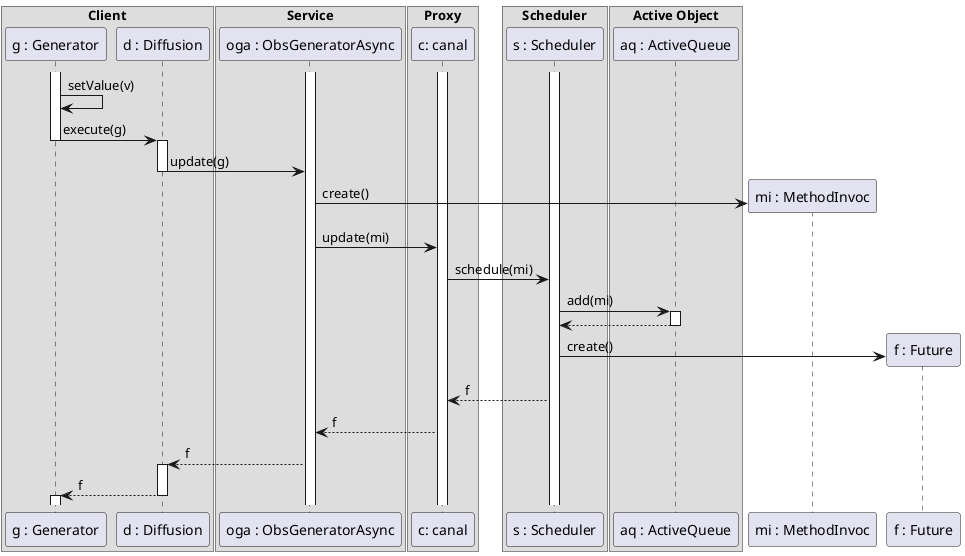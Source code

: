 @startuml
box "Client"
    participant "g : Generator" as g
    participant "d : Diffusion" as d
end box
box "Service"
    participant "oga : ObsGeneratorAsync" as oga
end box
box "Proxy"
    participant "c: canal" as c
end box
box "Scheduler"
participant "s : Scheduler" as s
end box
box "Active Object"
    participant "aq : ActiveQueue" as aq
end box

activate g
activate c
activate s
activate oga
g -> g: setValue(v)
g -> d: execute(g)
deactivate g
activate d
d -> oga: update(g)
deactivate d
create "mi : MethodInvoc" as mi
oga -> mi: create()
oga -> c: update(mi)
c -> s: schedule(mi)
s -> aq: add(mi)
activate aq
aq --> s
deactivate aq
create "f : Future" as f
s -> f: create()
s --> c: f
c --> oga: f
oga --> d: f
activate d
d --> g: f
deactivate d
activate g
@enduml